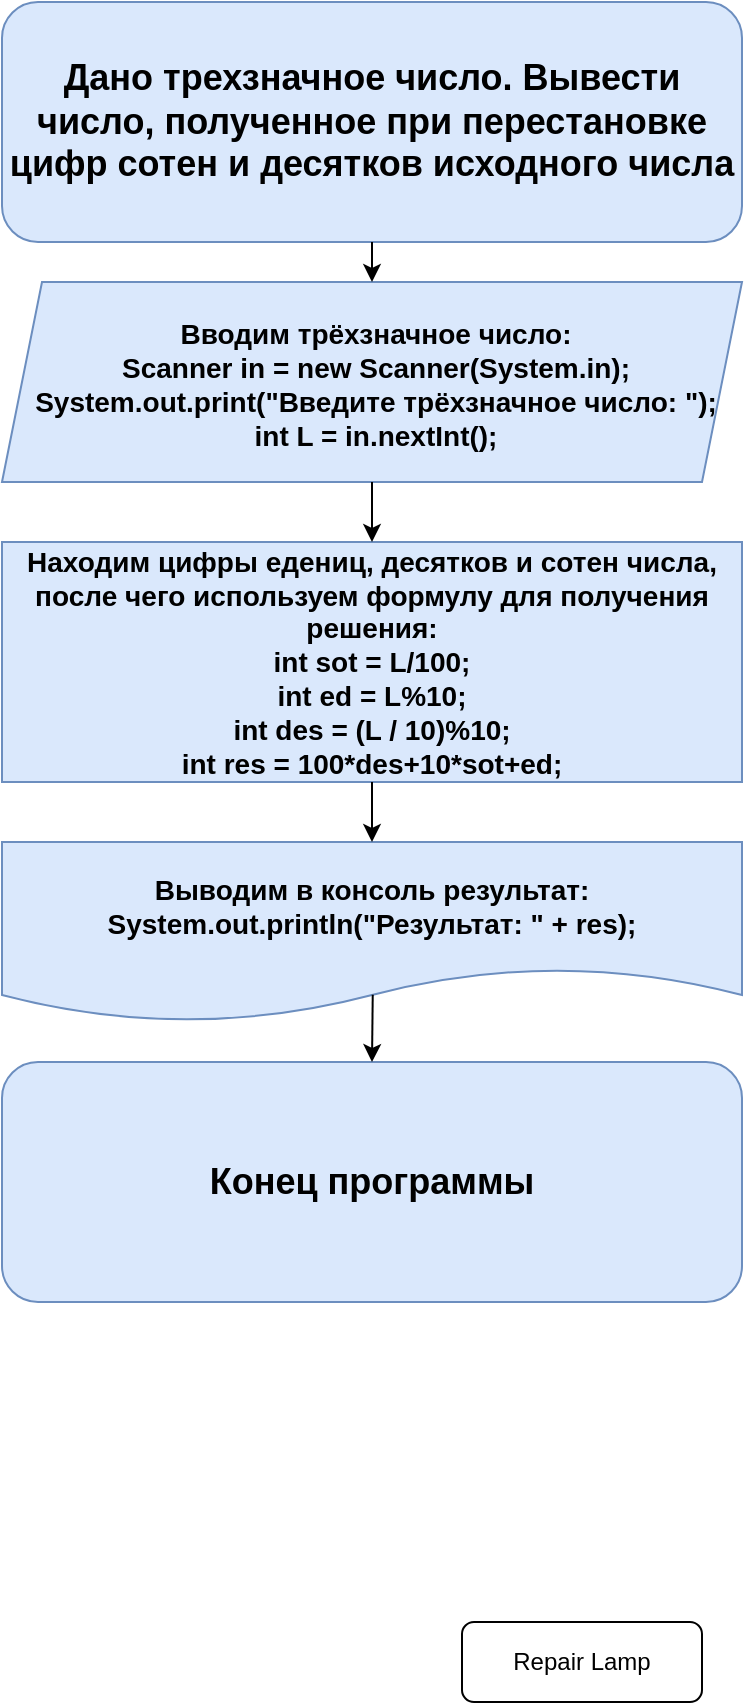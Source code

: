 <mxfile version="20.0.4" type="github">
  <diagram id="C5RBs43oDa-KdzZeNtuy" name="Page-1">
    <mxGraphModel dx="1038" dy="556" grid="1" gridSize="10" guides="1" tooltips="1" connect="1" arrows="1" fold="1" page="1" pageScale="1" pageWidth="827" pageHeight="1169" math="0" shadow="0">
      <root>
        <mxCell id="WIyWlLk6GJQsqaUBKTNV-0" />
        <mxCell id="WIyWlLk6GJQsqaUBKTNV-1" parent="WIyWlLk6GJQsqaUBKTNV-0" />
        <mxCell id="WIyWlLk6GJQsqaUBKTNV-3" value="&lt;font style=&quot;font-size: 18px;&quot;&gt;Дано трехзначное число. Вывести число, полученное при перестановке цифр сотен и десятков исходного числа&lt;/font&gt;" style="rounded=1;whiteSpace=wrap;html=1;fontSize=18;glass=0;strokeWidth=1;shadow=0;fontStyle=1;fillColor=#dae8fc;strokeColor=#6c8ebf;" parent="WIyWlLk6GJQsqaUBKTNV-1" vertex="1">
          <mxGeometry x="160" width="370" height="120" as="geometry" />
        </mxCell>
        <mxCell id="WIyWlLk6GJQsqaUBKTNV-11" value="Repair Lamp" style="rounded=1;whiteSpace=wrap;html=1;fontSize=12;glass=0;strokeWidth=1;shadow=0;" parent="WIyWlLk6GJQsqaUBKTNV-1" vertex="1">
          <mxGeometry x="390" y="810" width="120" height="40" as="geometry" />
        </mxCell>
        <mxCell id="b77LCI38j5oS1WyV5Z1C-0" value="Вводим трёхзначное число:&#xa;Scanner in = new Scanner(System.in);&#xa;System.out.print(&quot;Введите трёхзначное число: &quot;);&#xa;int L = in.nextInt();" style="shape=parallelogram;perimeter=parallelogramPerimeter;fixedSize=1;fillColor=#dae8fc;strokeColor=#6c8ebf;fontStyle=1;fontSize=14;fontFamily=Helvetica;horizontal=1;align=center;verticalAlign=middle;textDirection=ltr;fontColor=default;labelBackgroundColor=none;labelBorderColor=none;spacingTop=1;spacingLeft=4;" vertex="1" parent="WIyWlLk6GJQsqaUBKTNV-1">
          <mxGeometry x="160" y="140" width="370" height="100" as="geometry" />
        </mxCell>
        <mxCell id="b77LCI38j5oS1WyV5Z1C-1" value="" style="endArrow=classic;html=1;rounded=0;fontFamily=Helvetica;fontSize=9;fontColor=default;exitX=0.5;exitY=1;exitDx=0;exitDy=0;entryX=0.5;entryY=0;entryDx=0;entryDy=0;" edge="1" parent="WIyWlLk6GJQsqaUBKTNV-1" source="WIyWlLk6GJQsqaUBKTNV-3" target="b77LCI38j5oS1WyV5Z1C-0">
          <mxGeometry width="50" height="50" relative="1" as="geometry">
            <mxPoint x="200" y="300" as="sourcePoint" />
            <mxPoint x="250" y="250" as="targetPoint" />
          </mxGeometry>
        </mxCell>
        <mxCell id="b77LCI38j5oS1WyV5Z1C-2" value="&lt;font color=&quot;#000000&quot;&gt;Находим цифры едениц, десятков и сотен числа, после чего используем формулу для получения решения:&lt;br&gt;int sot = L/100;&lt;br&gt;int ed = L%10;&lt;br&gt;int des = (L / 10)%10;&lt;br&gt;int res = 100*des+10*sot+ed;&lt;br&gt;&lt;/font&gt;" style="rounded=0;whiteSpace=wrap;html=1;labelBackgroundColor=none;labelBorderColor=none;fontFamily=Helvetica;fontSize=14;fillColor=#dae8fc;strokeColor=#6c8ebf;fontStyle=1" vertex="1" parent="WIyWlLk6GJQsqaUBKTNV-1">
          <mxGeometry x="160" y="270" width="370" height="120" as="geometry" />
        </mxCell>
        <mxCell id="b77LCI38j5oS1WyV5Z1C-3" value="" style="endArrow=classic;html=1;rounded=0;fontFamily=Helvetica;fontSize=14;fontColor=#000000;exitX=0.5;exitY=1;exitDx=0;exitDy=0;entryX=0.5;entryY=0;entryDx=0;entryDy=0;" edge="1" parent="WIyWlLk6GJQsqaUBKTNV-1" source="b77LCI38j5oS1WyV5Z1C-0" target="b77LCI38j5oS1WyV5Z1C-2">
          <mxGeometry width="50" height="50" relative="1" as="geometry">
            <mxPoint x="200" y="300" as="sourcePoint" />
            <mxPoint x="250" y="250" as="targetPoint" />
          </mxGeometry>
        </mxCell>
        <mxCell id="b77LCI38j5oS1WyV5Z1C-4" value="Выводим в консоль результат:&lt;br&gt;System.out.println(&quot;Результат: &quot; + res);" style="shape=document;whiteSpace=wrap;html=1;boundedLbl=1;labelBackgroundColor=none;labelBorderColor=none;fontFamily=Helvetica;fontSize=14;fillColor=#dae8fc;strokeColor=#6c8ebf;fontStyle=1" vertex="1" parent="WIyWlLk6GJQsqaUBKTNV-1">
          <mxGeometry x="160" y="420" width="370" height="90" as="geometry" />
        </mxCell>
        <mxCell id="b77LCI38j5oS1WyV5Z1C-5" value="" style="endArrow=classic;html=1;rounded=0;fontFamily=Helvetica;fontSize=14;fontColor=#000000;exitX=0.5;exitY=1;exitDx=0;exitDy=0;entryX=0.5;entryY=0;entryDx=0;entryDy=0;" edge="1" parent="WIyWlLk6GJQsqaUBKTNV-1" source="b77LCI38j5oS1WyV5Z1C-2" target="b77LCI38j5oS1WyV5Z1C-4">
          <mxGeometry width="50" height="50" relative="1" as="geometry">
            <mxPoint x="200" y="300" as="sourcePoint" />
            <mxPoint x="250" y="250" as="targetPoint" />
          </mxGeometry>
        </mxCell>
        <mxCell id="b77LCI38j5oS1WyV5Z1C-6" value="Конец программы" style="rounded=1;whiteSpace=wrap;html=1;fontSize=18;glass=0;strokeWidth=1;shadow=0;fontStyle=1;fillColor=#dae8fc;strokeColor=#6c8ebf;" vertex="1" parent="WIyWlLk6GJQsqaUBKTNV-1">
          <mxGeometry x="160" y="530" width="370" height="120" as="geometry" />
        </mxCell>
        <mxCell id="b77LCI38j5oS1WyV5Z1C-8" value="" style="endArrow=classic;html=1;rounded=0;fontFamily=Helvetica;fontSize=18;fontColor=#000000;entryX=0.5;entryY=0;entryDx=0;entryDy=0;exitX=0.501;exitY=0.849;exitDx=0;exitDy=0;exitPerimeter=0;" edge="1" parent="WIyWlLk6GJQsqaUBKTNV-1" source="b77LCI38j5oS1WyV5Z1C-4" target="b77LCI38j5oS1WyV5Z1C-6">
          <mxGeometry width="50" height="50" relative="1" as="geometry">
            <mxPoint x="350" y="510" as="sourcePoint" />
            <mxPoint x="250" y="380" as="targetPoint" />
          </mxGeometry>
        </mxCell>
      </root>
    </mxGraphModel>
  </diagram>
</mxfile>
